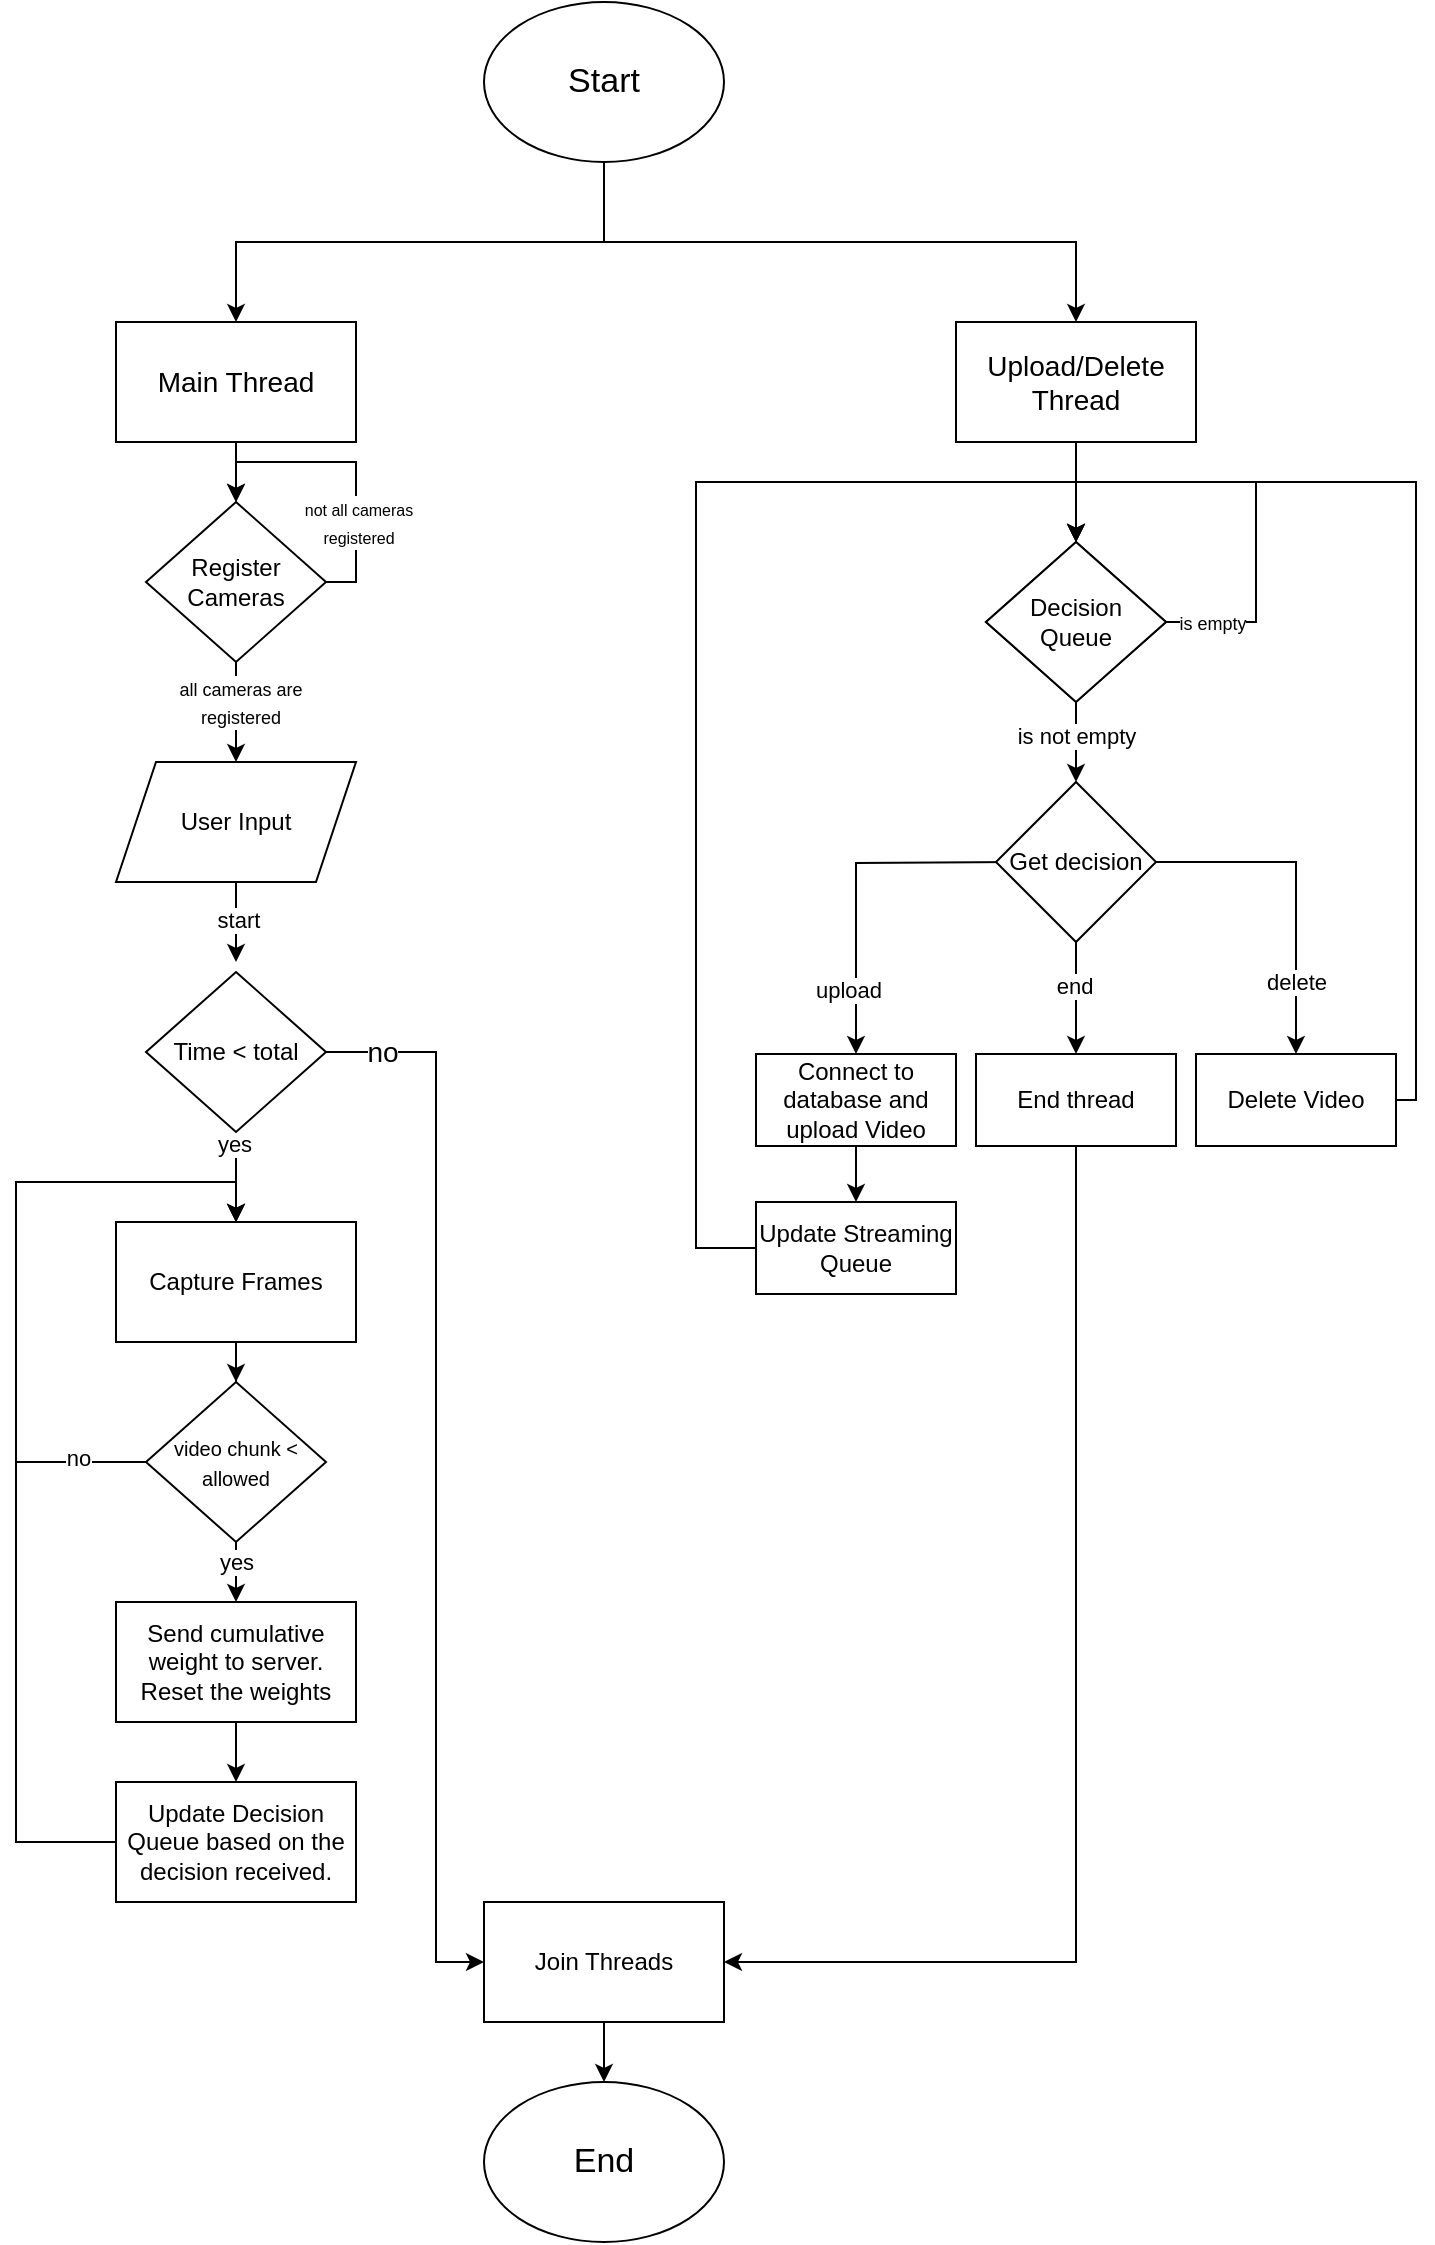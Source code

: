 <mxfile version="24.2.3" type="device">
  <diagram id="C5RBs43oDa-KdzZeNtuy" name="Page-1">
    <mxGraphModel dx="868" dy="474" grid="1" gridSize="10" guides="1" tooltips="1" connect="1" arrows="1" fold="1" page="1" pageScale="1" pageWidth="827" pageHeight="1169" math="0" shadow="0">
      <root>
        <mxCell id="WIyWlLk6GJQsqaUBKTNV-0" />
        <mxCell id="WIyWlLk6GJQsqaUBKTNV-1" parent="WIyWlLk6GJQsqaUBKTNV-0" />
        <mxCell id="frYwmim5HAWsS6d0Du-J-5" style="edgeStyle=orthogonalEdgeStyle;rounded=0;orthogonalLoop=1;jettySize=auto;html=1;entryX=0.5;entryY=0;entryDx=0;entryDy=0;" parent="WIyWlLk6GJQsqaUBKTNV-1" source="frYwmim5HAWsS6d0Du-J-0" target="frYwmim5HAWsS6d0Du-J-3" edge="1">
          <mxGeometry relative="1" as="geometry">
            <Array as="points">
              <mxPoint x="414" y="140" />
              <mxPoint x="230" y="140" />
            </Array>
          </mxGeometry>
        </mxCell>
        <mxCell id="frYwmim5HAWsS6d0Du-J-0" value="&lt;font style=&quot;font-size: 17px;&quot;&gt;Start&lt;/font&gt;" style="ellipse;whiteSpace=wrap;html=1;" parent="WIyWlLk6GJQsqaUBKTNV-1" vertex="1">
          <mxGeometry x="354" y="20" width="120" height="80" as="geometry" />
        </mxCell>
        <mxCell id="frYwmim5HAWsS6d0Du-J-1" value="&lt;font style=&quot;font-size: 17px;&quot;&gt;End&lt;/font&gt;" style="ellipse;whiteSpace=wrap;html=1;" parent="WIyWlLk6GJQsqaUBKTNV-1" vertex="1">
          <mxGeometry x="354" y="1060" width="120" height="80" as="geometry" />
        </mxCell>
        <mxCell id="frYwmim5HAWsS6d0Du-J-40" value="" style="edgeStyle=orthogonalEdgeStyle;rounded=0;orthogonalLoop=1;jettySize=auto;html=1;entryX=0.5;entryY=0;entryDx=0;entryDy=0;" parent="WIyWlLk6GJQsqaUBKTNV-1" source="frYwmim5HAWsS6d0Du-J-3" target="frYwmim5HAWsS6d0Du-J-44" edge="1">
          <mxGeometry relative="1" as="geometry">
            <mxPoint x="230.034" y="270" as="targetPoint" />
          </mxGeometry>
        </mxCell>
        <mxCell id="frYwmim5HAWsS6d0Du-J-3" value="&lt;span style=&quot;font-size: 14px;&quot;&gt;Main Thread&lt;/span&gt;" style="rounded=0;whiteSpace=wrap;html=1;" parent="WIyWlLk6GJQsqaUBKTNV-1" vertex="1">
          <mxGeometry x="170" y="180" width="120" height="60" as="geometry" />
        </mxCell>
        <mxCell id="frYwmim5HAWsS6d0Du-J-8" value="" style="edgeStyle=orthogonalEdgeStyle;rounded=0;orthogonalLoop=1;jettySize=auto;html=1;" parent="WIyWlLk6GJQsqaUBKTNV-1" source="frYwmim5HAWsS6d0Du-J-4" target="frYwmim5HAWsS6d0Du-J-7" edge="1">
          <mxGeometry relative="1" as="geometry" />
        </mxCell>
        <mxCell id="frYwmim5HAWsS6d0Du-J-4" value="&lt;font style=&quot;font-size: 14px;&quot;&gt;Upload/Delete&lt;br&gt;Thread&lt;/font&gt;" style="rounded=0;whiteSpace=wrap;html=1;" parent="WIyWlLk6GJQsqaUBKTNV-1" vertex="1">
          <mxGeometry x="590" y="180" width="120" height="60" as="geometry" />
        </mxCell>
        <mxCell id="frYwmim5HAWsS6d0Du-J-6" style="edgeStyle=orthogonalEdgeStyle;rounded=0;orthogonalLoop=1;jettySize=auto;html=1;entryX=0.5;entryY=0;entryDx=0;entryDy=0;exitX=0.5;exitY=1;exitDx=0;exitDy=0;" parent="WIyWlLk6GJQsqaUBKTNV-1" source="frYwmim5HAWsS6d0Du-J-0" target="frYwmim5HAWsS6d0Du-J-4" edge="1">
          <mxGeometry relative="1" as="geometry">
            <mxPoint x="424" y="110" as="sourcePoint" />
            <mxPoint x="304" y="190" as="targetPoint" />
          </mxGeometry>
        </mxCell>
        <mxCell id="frYwmim5HAWsS6d0Du-J-16" style="edgeStyle=orthogonalEdgeStyle;rounded=0;orthogonalLoop=1;jettySize=auto;html=1;" parent="WIyWlLk6GJQsqaUBKTNV-1" source="frYwmim5HAWsS6d0Du-J-7" edge="1">
          <mxGeometry relative="1" as="geometry">
            <mxPoint x="650" y="290" as="targetPoint" />
            <Array as="points">
              <mxPoint x="740" y="330" />
              <mxPoint x="740" y="260" />
              <mxPoint x="650" y="260" />
            </Array>
          </mxGeometry>
        </mxCell>
        <mxCell id="frYwmim5HAWsS6d0Du-J-18" value="&lt;font style=&quot;font-size: 9px;&quot;&gt;is empty&lt;/font&gt;" style="edgeLabel;html=1;align=center;verticalAlign=middle;resizable=0;points=[];" parent="frYwmim5HAWsS6d0Du-J-16" vertex="1" connectable="0">
          <mxGeometry x="-0.807" relative="1" as="geometry">
            <mxPoint as="offset" />
          </mxGeometry>
        </mxCell>
        <mxCell id="frYwmim5HAWsS6d0Du-J-20" value="" style="edgeStyle=orthogonalEdgeStyle;rounded=0;orthogonalLoop=1;jettySize=auto;html=1;entryX=0.5;entryY=0;entryDx=0;entryDy=0;" parent="WIyWlLk6GJQsqaUBKTNV-1" source="frYwmim5HAWsS6d0Du-J-7" target="frYwmim5HAWsS6d0Du-J-21" edge="1">
          <mxGeometry relative="1" as="geometry">
            <mxPoint x="650" y="390" as="targetPoint" />
          </mxGeometry>
        </mxCell>
        <mxCell id="frYwmim5HAWsS6d0Du-J-22" value="is not empty" style="edgeLabel;html=1;align=center;verticalAlign=middle;resizable=0;points=[];" parent="frYwmim5HAWsS6d0Du-J-20" vertex="1" connectable="0">
          <mxGeometry x="-0.144" relative="1" as="geometry">
            <mxPoint as="offset" />
          </mxGeometry>
        </mxCell>
        <mxCell id="frYwmim5HAWsS6d0Du-J-7" value="Queue" style="rhombus;whiteSpace=wrap;html=1;" parent="WIyWlLk6GJQsqaUBKTNV-1" vertex="1">
          <mxGeometry x="605" y="290" width="90" height="80" as="geometry" />
        </mxCell>
        <mxCell id="frYwmim5HAWsS6d0Du-J-24" value="" style="edgeStyle=orthogonalEdgeStyle;rounded=0;orthogonalLoop=1;jettySize=auto;html=1;" parent="WIyWlLk6GJQsqaUBKTNV-1" source="frYwmim5HAWsS6d0Du-J-21" target="frYwmim5HAWsS6d0Du-J-23" edge="1">
          <mxGeometry relative="1" as="geometry" />
        </mxCell>
        <mxCell id="frYwmim5HAWsS6d0Du-J-27" value="end" style="edgeLabel;html=1;align=center;verticalAlign=middle;resizable=0;points=[];" parent="frYwmim5HAWsS6d0Du-J-24" vertex="1" connectable="0">
          <mxGeometry x="-0.228" y="-1" relative="1" as="geometry">
            <mxPoint as="offset" />
          </mxGeometry>
        </mxCell>
        <mxCell id="frYwmim5HAWsS6d0Du-J-29" style="edgeStyle=orthogonalEdgeStyle;rounded=0;orthogonalLoop=1;jettySize=auto;html=1;entryX=0.5;entryY=0;entryDx=0;entryDy=0;" parent="WIyWlLk6GJQsqaUBKTNV-1" target="frYwmim5HAWsS6d0Du-J-32" edge="1">
          <mxGeometry relative="1" as="geometry">
            <mxPoint x="680.0" y="450" as="sourcePoint" />
            <mxPoint x="780" y="546" as="targetPoint" />
            <Array as="points">
              <mxPoint x="760" y="450" />
            </Array>
          </mxGeometry>
        </mxCell>
        <mxCell id="frYwmim5HAWsS6d0Du-J-33" value="delete" style="edgeLabel;html=1;align=center;verticalAlign=middle;resizable=0;points=[];" parent="frYwmim5HAWsS6d0Du-J-29" vertex="1" connectable="0">
          <mxGeometry x="0.533" relative="1" as="geometry">
            <mxPoint y="5" as="offset" />
          </mxGeometry>
        </mxCell>
        <mxCell id="frYwmim5HAWsS6d0Du-J-35" style="edgeStyle=orthogonalEdgeStyle;rounded=0;orthogonalLoop=1;jettySize=auto;html=1;entryX=0.5;entryY=0;entryDx=0;entryDy=0;" parent="WIyWlLk6GJQsqaUBKTNV-1" target="frYwmim5HAWsS6d0Du-J-31" edge="1">
          <mxGeometry relative="1" as="geometry">
            <mxPoint x="620.0" y="450" as="sourcePoint" />
          </mxGeometry>
        </mxCell>
        <mxCell id="frYwmim5HAWsS6d0Du-J-36" value="upload" style="edgeLabel;html=1;align=center;verticalAlign=middle;resizable=0;points=[];" parent="frYwmim5HAWsS6d0Du-J-35" vertex="1" connectable="0">
          <mxGeometry x="0.633" y="-4" relative="1" as="geometry">
            <mxPoint as="offset" />
          </mxGeometry>
        </mxCell>
        <mxCell id="frYwmim5HAWsS6d0Du-J-21" value="Get decision" style="rhombus;whiteSpace=wrap;html=1;" parent="WIyWlLk6GJQsqaUBKTNV-1" vertex="1">
          <mxGeometry x="610" y="410" width="80" height="80" as="geometry" />
        </mxCell>
        <mxCell id="frYwmim5HAWsS6d0Du-J-38" style="edgeStyle=orthogonalEdgeStyle;rounded=0;orthogonalLoop=1;jettySize=auto;html=1;entryX=1;entryY=0.5;entryDx=0;entryDy=0;" parent="WIyWlLk6GJQsqaUBKTNV-1" source="frYwmim5HAWsS6d0Du-J-23" target="frYwmim5HAWsS6d0Du-J-25" edge="1">
          <mxGeometry relative="1" as="geometry">
            <Array as="points">
              <mxPoint x="650" y="1000" />
            </Array>
          </mxGeometry>
        </mxCell>
        <mxCell id="frYwmim5HAWsS6d0Du-J-23" value="End thread" style="rounded=0;whiteSpace=wrap;html=1;" parent="WIyWlLk6GJQsqaUBKTNV-1" vertex="1">
          <mxGeometry x="600" y="546" width="100" height="46" as="geometry" />
        </mxCell>
        <mxCell id="frYwmim5HAWsS6d0Du-J-69" value="" style="edgeStyle=orthogonalEdgeStyle;rounded=0;orthogonalLoop=1;jettySize=auto;html=1;" parent="WIyWlLk6GJQsqaUBKTNV-1" source="frYwmim5HAWsS6d0Du-J-25" target="frYwmim5HAWsS6d0Du-J-1" edge="1">
          <mxGeometry relative="1" as="geometry" />
        </mxCell>
        <mxCell id="frYwmim5HAWsS6d0Du-J-25" value="Join Threads" style="rounded=0;whiteSpace=wrap;html=1;" parent="WIyWlLk6GJQsqaUBKTNV-1" vertex="1">
          <mxGeometry x="354" y="970" width="120" height="60" as="geometry" />
        </mxCell>
        <mxCell id="NPQqORtbgI2w9ARKQN_w-1" value="" style="edgeStyle=orthogonalEdgeStyle;rounded=0;orthogonalLoop=1;jettySize=auto;html=1;" edge="1" parent="WIyWlLk6GJQsqaUBKTNV-1" source="frYwmim5HAWsS6d0Du-J-31" target="NPQqORtbgI2w9ARKQN_w-0">
          <mxGeometry relative="1" as="geometry" />
        </mxCell>
        <mxCell id="frYwmim5HAWsS6d0Du-J-31" value="Connect to database and upload Video" style="rounded=0;whiteSpace=wrap;html=1;" parent="WIyWlLk6GJQsqaUBKTNV-1" vertex="1">
          <mxGeometry x="490" y="546" width="100" height="46" as="geometry" />
        </mxCell>
        <mxCell id="frYwmim5HAWsS6d0Du-J-34" style="edgeStyle=orthogonalEdgeStyle;rounded=0;orthogonalLoop=1;jettySize=auto;html=1;" parent="WIyWlLk6GJQsqaUBKTNV-1" source="frYwmim5HAWsS6d0Du-J-32" edge="1">
          <mxGeometry relative="1" as="geometry">
            <mxPoint x="650" y="290" as="targetPoint" />
            <Array as="points">
              <mxPoint x="820" y="569" />
              <mxPoint x="820" y="260" />
              <mxPoint x="650" y="260" />
              <mxPoint x="650" y="290" />
            </Array>
          </mxGeometry>
        </mxCell>
        <mxCell id="frYwmim5HAWsS6d0Du-J-32" value="Delete Video" style="rounded=0;whiteSpace=wrap;html=1;" parent="WIyWlLk6GJQsqaUBKTNV-1" vertex="1">
          <mxGeometry x="710" y="546" width="100" height="46" as="geometry" />
        </mxCell>
        <mxCell id="frYwmim5HAWsS6d0Du-J-42" style="edgeStyle=orthogonalEdgeStyle;rounded=0;orthogonalLoop=1;jettySize=auto;html=1;entryX=0.5;entryY=0;entryDx=0;entryDy=0;exitX=1;exitY=0.5;exitDx=0;exitDy=0;" parent="WIyWlLk6GJQsqaUBKTNV-1" source="frYwmim5HAWsS6d0Du-J-44" target="frYwmim5HAWsS6d0Du-J-44" edge="1">
          <mxGeometry relative="1" as="geometry">
            <mxPoint x="230" y="260" as="targetPoint" />
            <mxPoint x="270" y="300" as="sourcePoint" />
            <Array as="points">
              <mxPoint x="290" y="310" />
              <mxPoint x="290" y="250" />
              <mxPoint x="230" y="250" />
            </Array>
          </mxGeometry>
        </mxCell>
        <mxCell id="frYwmim5HAWsS6d0Du-J-45" value="&lt;font style=&quot;font-size: 8px;&quot;&gt;not all cameras&lt;br&gt;registered&lt;/font&gt;" style="edgeLabel;html=1;align=center;verticalAlign=middle;resizable=0;points=[];" parent="frYwmim5HAWsS6d0Du-J-42" vertex="1" connectable="0">
          <mxGeometry x="-0.412" y="-1" relative="1" as="geometry">
            <mxPoint as="offset" />
          </mxGeometry>
        </mxCell>
        <mxCell id="frYwmim5HAWsS6d0Du-J-43" value="Decision&lt;br&gt;Queue" style="rhombus;whiteSpace=wrap;html=1;" parent="WIyWlLk6GJQsqaUBKTNV-1" vertex="1">
          <mxGeometry x="605" y="290" width="90" height="80" as="geometry" />
        </mxCell>
        <mxCell id="frYwmim5HAWsS6d0Du-J-47" value="" style="edgeStyle=orthogonalEdgeStyle;rounded=0;orthogonalLoop=1;jettySize=auto;html=1;" parent="WIyWlLk6GJQsqaUBKTNV-1" source="frYwmim5HAWsS6d0Du-J-44" target="frYwmim5HAWsS6d0Du-J-46" edge="1">
          <mxGeometry relative="1" as="geometry" />
        </mxCell>
        <mxCell id="frYwmim5HAWsS6d0Du-J-51" value="&lt;font style=&quot;font-size: 9px;&quot;&gt;all cameras are&lt;br&gt;registered&lt;/font&gt;" style="edgeLabel;html=1;align=center;verticalAlign=middle;resizable=0;points=[];" parent="frYwmim5HAWsS6d0Du-J-47" vertex="1" connectable="0">
          <mxGeometry x="-0.212" y="2" relative="1" as="geometry">
            <mxPoint as="offset" />
          </mxGeometry>
        </mxCell>
        <mxCell id="frYwmim5HAWsS6d0Du-J-44" value="Register Cameras" style="rhombus;whiteSpace=wrap;html=1;" parent="WIyWlLk6GJQsqaUBKTNV-1" vertex="1">
          <mxGeometry x="185" y="270" width="90" height="80" as="geometry" />
        </mxCell>
        <mxCell id="frYwmim5HAWsS6d0Du-J-49" style="edgeStyle=orthogonalEdgeStyle;rounded=0;orthogonalLoop=1;jettySize=auto;html=1;" parent="WIyWlLk6GJQsqaUBKTNV-1" source="frYwmim5HAWsS6d0Du-J-46" edge="1">
          <mxGeometry relative="1" as="geometry">
            <mxPoint x="230" y="500" as="targetPoint" />
          </mxGeometry>
        </mxCell>
        <mxCell id="frYwmim5HAWsS6d0Du-J-50" value="start" style="edgeLabel;html=1;align=center;verticalAlign=middle;resizable=0;points=[];" parent="frYwmim5HAWsS6d0Du-J-49" vertex="1" connectable="0">
          <mxGeometry x="-0.081" y="1" relative="1" as="geometry">
            <mxPoint as="offset" />
          </mxGeometry>
        </mxCell>
        <mxCell id="frYwmim5HAWsS6d0Du-J-46" value="User Input" style="shape=parallelogram;perimeter=parallelogramPerimeter;whiteSpace=wrap;html=1;fixedSize=1;" parent="WIyWlLk6GJQsqaUBKTNV-1" vertex="1">
          <mxGeometry x="170" y="400" width="120" height="60" as="geometry" />
        </mxCell>
        <mxCell id="frYwmim5HAWsS6d0Du-J-54" style="edgeStyle=orthogonalEdgeStyle;rounded=0;orthogonalLoop=1;jettySize=auto;html=1;entryX=0;entryY=0.5;entryDx=0;entryDy=0;" parent="WIyWlLk6GJQsqaUBKTNV-1" source="frYwmim5HAWsS6d0Du-J-53" target="frYwmim5HAWsS6d0Du-J-25" edge="1">
          <mxGeometry relative="1" as="geometry">
            <Array as="points">
              <mxPoint x="330" y="545" />
              <mxPoint x="330" y="1000" />
            </Array>
          </mxGeometry>
        </mxCell>
        <mxCell id="frYwmim5HAWsS6d0Du-J-55" value="&lt;font style=&quot;font-size: 14px;&quot;&gt;no&lt;/font&gt;" style="edgeLabel;html=1;align=center;verticalAlign=middle;resizable=0;points=[];" parent="frYwmim5HAWsS6d0Du-J-54" vertex="1" connectable="0">
          <mxGeometry x="-0.879" y="2" relative="1" as="geometry">
            <mxPoint x="-5" y="2" as="offset" />
          </mxGeometry>
        </mxCell>
        <mxCell id="frYwmim5HAWsS6d0Du-J-57" value="" style="edgeStyle=orthogonalEdgeStyle;rounded=0;orthogonalLoop=1;jettySize=auto;html=1;" parent="WIyWlLk6GJQsqaUBKTNV-1" source="frYwmim5HAWsS6d0Du-J-53" target="frYwmim5HAWsS6d0Du-J-56" edge="1">
          <mxGeometry relative="1" as="geometry" />
        </mxCell>
        <mxCell id="frYwmim5HAWsS6d0Du-J-68" value="yes" style="edgeLabel;html=1;align=center;verticalAlign=middle;resizable=0;points=[];" parent="frYwmim5HAWsS6d0Du-J-57" vertex="1" connectable="0">
          <mxGeometry x="-0.733" y="-1" relative="1" as="geometry">
            <mxPoint as="offset" />
          </mxGeometry>
        </mxCell>
        <mxCell id="frYwmim5HAWsS6d0Du-J-53" value="Time &amp;lt; total" style="rhombus;whiteSpace=wrap;html=1;" parent="WIyWlLk6GJQsqaUBKTNV-1" vertex="1">
          <mxGeometry x="185" y="505" width="90" height="80" as="geometry" />
        </mxCell>
        <mxCell id="frYwmim5HAWsS6d0Du-J-59" value="" style="edgeStyle=orthogonalEdgeStyle;rounded=0;orthogonalLoop=1;jettySize=auto;html=1;" parent="WIyWlLk6GJQsqaUBKTNV-1" source="frYwmim5HAWsS6d0Du-J-56" target="frYwmim5HAWsS6d0Du-J-58" edge="1">
          <mxGeometry relative="1" as="geometry" />
        </mxCell>
        <mxCell id="frYwmim5HAWsS6d0Du-J-56" value="Capture Frames" style="rounded=0;whiteSpace=wrap;html=1;" parent="WIyWlLk6GJQsqaUBKTNV-1" vertex="1">
          <mxGeometry x="170" y="630" width="120" height="60" as="geometry" />
        </mxCell>
        <mxCell id="frYwmim5HAWsS6d0Du-J-60" style="edgeStyle=orthogonalEdgeStyle;rounded=0;orthogonalLoop=1;jettySize=auto;html=1;entryX=0.5;entryY=0;entryDx=0;entryDy=0;" parent="WIyWlLk6GJQsqaUBKTNV-1" source="frYwmim5HAWsS6d0Du-J-58" target="frYwmim5HAWsS6d0Du-J-56" edge="1">
          <mxGeometry relative="1" as="geometry">
            <Array as="points">
              <mxPoint x="120" y="750" />
              <mxPoint x="120" y="610" />
              <mxPoint x="230" y="610" />
            </Array>
          </mxGeometry>
        </mxCell>
        <mxCell id="frYwmim5HAWsS6d0Du-J-61" value="no" style="edgeLabel;html=1;align=center;verticalAlign=middle;resizable=0;points=[];" parent="frYwmim5HAWsS6d0Du-J-60" vertex="1" connectable="0">
          <mxGeometry x="-0.797" y="-2" relative="1" as="geometry">
            <mxPoint as="offset" />
          </mxGeometry>
        </mxCell>
        <mxCell id="frYwmim5HAWsS6d0Du-J-63" value="" style="edgeStyle=orthogonalEdgeStyle;rounded=0;orthogonalLoop=1;jettySize=auto;html=1;" parent="WIyWlLk6GJQsqaUBKTNV-1" source="frYwmim5HAWsS6d0Du-J-58" target="frYwmim5HAWsS6d0Du-J-62" edge="1">
          <mxGeometry relative="1" as="geometry" />
        </mxCell>
        <mxCell id="frYwmim5HAWsS6d0Du-J-64" value="yes" style="edgeLabel;html=1;align=center;verticalAlign=middle;resizable=0;points=[];" parent="frYwmim5HAWsS6d0Du-J-63" vertex="1" connectable="0">
          <mxGeometry x="0.267" y="2" relative="1" as="geometry">
            <mxPoint x="-2" y="-2" as="offset" />
          </mxGeometry>
        </mxCell>
        <mxCell id="frYwmim5HAWsS6d0Du-J-58" value="&lt;font style=&quot;font-size: 10px;&quot;&gt;video chunk &amp;lt; allowed&lt;/font&gt;" style="rhombus;whiteSpace=wrap;html=1;" parent="WIyWlLk6GJQsqaUBKTNV-1" vertex="1">
          <mxGeometry x="185" y="710" width="90" height="80" as="geometry" />
        </mxCell>
        <mxCell id="frYwmim5HAWsS6d0Du-J-66" value="" style="edgeStyle=orthogonalEdgeStyle;rounded=0;orthogonalLoop=1;jettySize=auto;html=1;" parent="WIyWlLk6GJQsqaUBKTNV-1" source="frYwmim5HAWsS6d0Du-J-62" target="frYwmim5HAWsS6d0Du-J-65" edge="1">
          <mxGeometry relative="1" as="geometry" />
        </mxCell>
        <mxCell id="frYwmim5HAWsS6d0Du-J-62" value="Send cumulative weight to server.&lt;br&gt;Reset the weights" style="rounded=0;whiteSpace=wrap;html=1;" parent="WIyWlLk6GJQsqaUBKTNV-1" vertex="1">
          <mxGeometry x="170" y="820" width="120" height="60" as="geometry" />
        </mxCell>
        <mxCell id="frYwmim5HAWsS6d0Du-J-67" style="edgeStyle=orthogonalEdgeStyle;rounded=0;orthogonalLoop=1;jettySize=auto;html=1;entryX=0.5;entryY=0;entryDx=0;entryDy=0;" parent="WIyWlLk6GJQsqaUBKTNV-1" source="frYwmim5HAWsS6d0Du-J-65" target="frYwmim5HAWsS6d0Du-J-56" edge="1">
          <mxGeometry relative="1" as="geometry">
            <Array as="points">
              <mxPoint x="120" y="940" />
              <mxPoint x="120" y="610" />
              <mxPoint x="230" y="610" />
            </Array>
          </mxGeometry>
        </mxCell>
        <mxCell id="frYwmim5HAWsS6d0Du-J-65" value="Update Decision Queue based on the decision received." style="rounded=0;whiteSpace=wrap;html=1;" parent="WIyWlLk6GJQsqaUBKTNV-1" vertex="1">
          <mxGeometry x="170" y="910" width="120" height="60" as="geometry" />
        </mxCell>
        <mxCell id="NPQqORtbgI2w9ARKQN_w-2" style="edgeStyle=orthogonalEdgeStyle;rounded=0;orthogonalLoop=1;jettySize=auto;html=1;entryX=0.5;entryY=0;entryDx=0;entryDy=0;" edge="1" parent="WIyWlLk6GJQsqaUBKTNV-1" source="NPQqORtbgI2w9ARKQN_w-0" target="frYwmim5HAWsS6d0Du-J-43">
          <mxGeometry relative="1" as="geometry">
            <mxPoint x="470" y="360" as="targetPoint" />
            <Array as="points">
              <mxPoint x="460" y="643" />
              <mxPoint x="460" y="260" />
              <mxPoint x="650" y="260" />
            </Array>
          </mxGeometry>
        </mxCell>
        <mxCell id="NPQqORtbgI2w9ARKQN_w-0" value="Update Streaming Queue" style="rounded=0;whiteSpace=wrap;html=1;" vertex="1" parent="WIyWlLk6GJQsqaUBKTNV-1">
          <mxGeometry x="490" y="620" width="100" height="46" as="geometry" />
        </mxCell>
      </root>
    </mxGraphModel>
  </diagram>
</mxfile>
